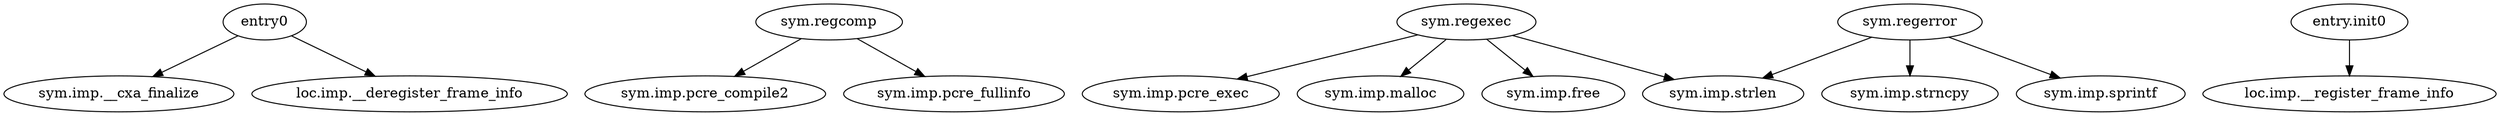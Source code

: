 digraph code {
  "0x0000069c" [label="entry0"];
  "0x0000069c" -> "0x00000630";
  "0x00000630" [label="sym.imp.__cxa_finalize"];
  "0x0000069c" -> "0x00000648";
  "0x00000648" [label="loc.imp.__deregister_frame_info"];
  "0x000008ac" [label="sym.regcomp"];
  "0x000008ac" -> "0x00000618";
  "0x00000618" [label="sym.imp.pcre_compile2"];
  "0x000008ac" -> "0x00000624";
  "0x00000624" [label="sym.imp.pcre_fullinfo"];
  "0x0000097c" [label="sym.regexec"];
  "0x0000097c" -> "0x0000066c";
  "0x0000066c" [label="sym.imp.strlen"];
  "0x0000097c" -> "0x00000678";
  "0x00000678" [label="sym.imp.pcre_exec"];
  "0x0000097c" -> "0x0000063c";
  "0x0000063c" [label="sym.imp.malloc"];
  "0x0000097c" -> "0x00000690";
  "0x00000690" [label="sym.imp.free"];
  "0x0000078c" [label="sym.regerror"];
  "0x0000078c" -> "0x0000066c";
  "0x0000066c" [label="sym.imp.strlen"];
  "0x0000078c" -> "0x00000654";
  "0x00000654" [label="sym.imp.strncpy"];
  "0x0000078c" -> "0x00000660";
  "0x00000660" [label="sym.imp.sprintf"];
  "0x00000718" [label="entry.init0"];
  "0x00000718" -> "0x00000684";
  "0x00000684" [label="loc.imp.__register_frame_info"];
}